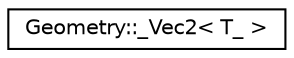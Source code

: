 digraph "Graphical Class Hierarchy"
{
  edge [fontname="Helvetica",fontsize="10",labelfontname="Helvetica",labelfontsize="10"];
  node [fontname="Helvetica",fontsize="10",shape=record];
  rankdir="LR";
  Node1 [label="Geometry::_Vec2\< T_ \>",height=0.2,width=0.4,color="black", fillcolor="white", style="filled",URL="$classGeometry_1_1__Vec2.html"];
}
